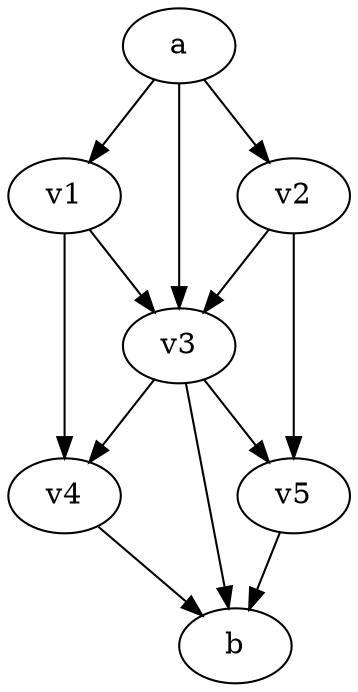 digraph Flow {
a; b
a -> v1[weight=3]
a -> v2[weight=3]
a -> v3[weight=5]
v1 -> v3[weight=4]
v1 -> v4[weight=3]
v2 -> v3[weight=2]
v2 -> v5[weight=2]
v3 -> v4[weight=2]
v3 -> b[weight=1]
v3 -> v5[weight=4]
v4 -> b[weight=4]
v5 -> b[weight=5]
}